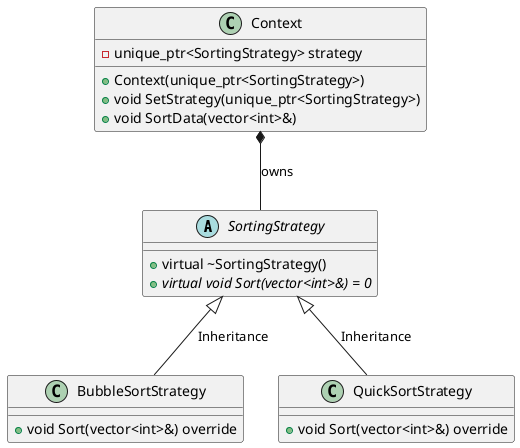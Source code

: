 @startuml

abstract class SortingStrategy {
    +virtual ~SortingStrategy()
    {abstract} +virtual void Sort(vector<int>&) = 0
}

class BubbleSortStrategy {
    +void Sort(vector<int>&) override
}

class QuickSortStrategy {
    +void Sort(vector<int>&) override
}

class Context {
    -unique_ptr<SortingStrategy> strategy
    +Context(unique_ptr<SortingStrategy>)
    +void SetStrategy(unique_ptr<SortingStrategy>)
    +void SortData(vector<int>&)
}

SortingStrategy <|-- BubbleSortStrategy: Inheritance
SortingStrategy <|-- QuickSortStrategy: Inheritance
Context *-- SortingStrategy: owns

@enduml
